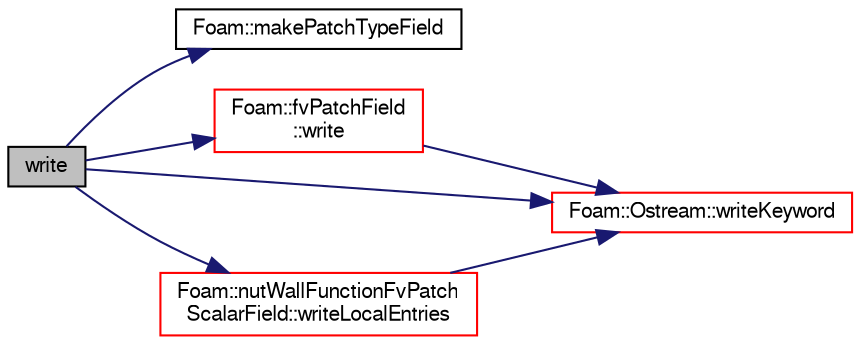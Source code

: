 digraph "write"
{
  bgcolor="transparent";
  edge [fontname="FreeSans",fontsize="10",labelfontname="FreeSans",labelfontsize="10"];
  node [fontname="FreeSans",fontsize="10",shape=record];
  rankdir="LR";
  Node108 [label="write",height=0.2,width=0.4,color="black", fillcolor="grey75", style="filled", fontcolor="black"];
  Node108 -> Node109 [color="midnightblue",fontsize="10",style="solid",fontname="FreeSans"];
  Node109 [label="Foam::makePatchTypeField",height=0.2,width=0.4,color="black",URL="$a21124.html#a44a8c9a8ab08f6bf1f84bf3dab3f82a2"];
  Node108 -> Node110 [color="midnightblue",fontsize="10",style="solid",fontname="FreeSans"];
  Node110 [label="Foam::fvPatchField\l::write",height=0.2,width=0.4,color="red",URL="$a22354.html#a293fdfec8bdfbd5c3913ab4c9f3454ff",tooltip="Write. "];
  Node110 -> Node118 [color="midnightblue",fontsize="10",style="solid",fontname="FreeSans"];
  Node118 [label="Foam::Ostream::writeKeyword",height=0.2,width=0.4,color="red",URL="$a26238.html#a3c58b2bb9174ea3c4a5fa58095d1290e",tooltip="Write the keyword followed by an appropriate indentation. "];
  Node108 -> Node118 [color="midnightblue",fontsize="10",style="solid",fontname="FreeSans"];
  Node108 -> Node122 [color="midnightblue",fontsize="10",style="solid",fontname="FreeSans"];
  Node122 [label="Foam::nutWallFunctionFvPatch\lScalarField::writeLocalEntries",height=0.2,width=0.4,color="red",URL="$a31290.html#a320f9d385b60c3b94e52b9e3d7164231",tooltip="Write local wall function variables. "];
  Node122 -> Node118 [color="midnightblue",fontsize="10",style="solid",fontname="FreeSans"];
}
